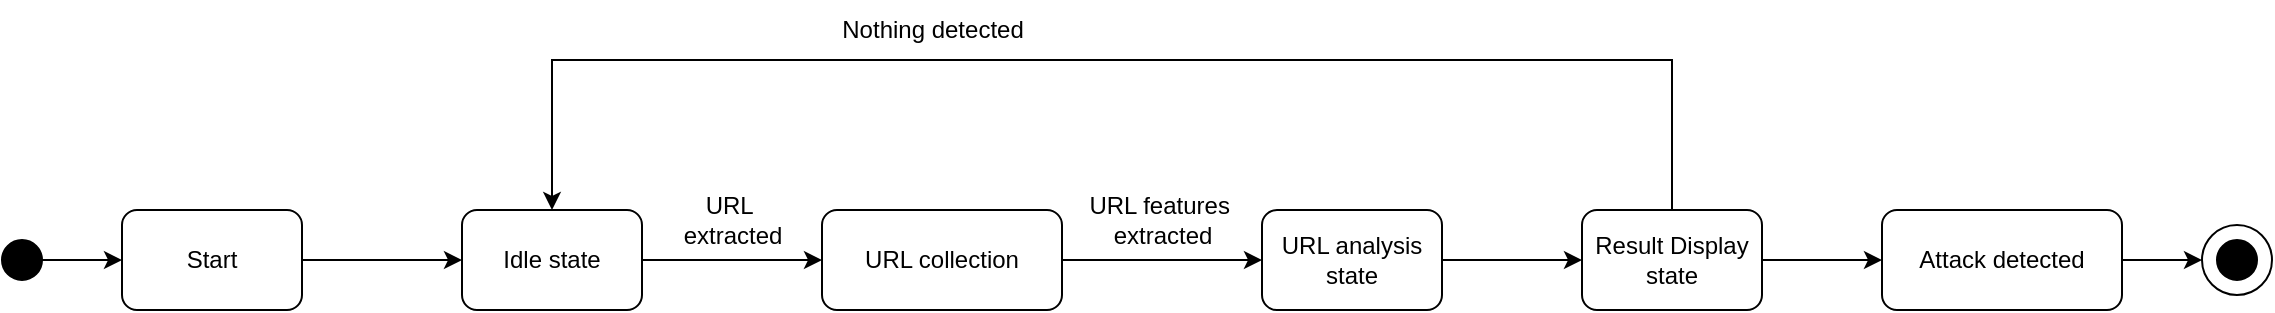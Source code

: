 <mxfile version="21.7.5" type="github">
  <diagram name="Page-1" id="K86Q018jVMk-SkRq72Tm">
    <mxGraphModel dx="1317" dy="426" grid="1" gridSize="10" guides="1" tooltips="1" connect="1" arrows="1" fold="1" page="1" pageScale="1" pageWidth="850" pageHeight="1100" math="0" shadow="0">
      <root>
        <mxCell id="0" />
        <mxCell id="1" parent="0" />
        <mxCell id="8XjUOGt5cbRHbFkqs97W-8" style="edgeStyle=orthogonalEdgeStyle;rounded=0;orthogonalLoop=1;jettySize=auto;html=1;exitX=1;exitY=0.5;exitDx=0;exitDy=0;entryX=0;entryY=0.5;entryDx=0;entryDy=0;" edge="1" parent="1" source="8XjUOGt5cbRHbFkqs97W-1" target="8XjUOGt5cbRHbFkqs97W-3">
          <mxGeometry relative="1" as="geometry" />
        </mxCell>
        <mxCell id="8XjUOGt5cbRHbFkqs97W-1" value="" style="ellipse;whiteSpace=wrap;html=1;aspect=fixed;fillColor=#000000;" vertex="1" parent="1">
          <mxGeometry x="-40" y="140" width="20" height="20" as="geometry" />
        </mxCell>
        <mxCell id="8XjUOGt5cbRHbFkqs97W-9" style="edgeStyle=orthogonalEdgeStyle;rounded=0;orthogonalLoop=1;jettySize=auto;html=1;exitX=1;exitY=0.5;exitDx=0;exitDy=0;entryX=0;entryY=0.5;entryDx=0;entryDy=0;" edge="1" parent="1" source="8XjUOGt5cbRHbFkqs97W-3" target="8XjUOGt5cbRHbFkqs97W-4">
          <mxGeometry relative="1" as="geometry" />
        </mxCell>
        <mxCell id="8XjUOGt5cbRHbFkqs97W-3" value="Start" style="rounded=1;whiteSpace=wrap;html=1;" vertex="1" parent="1">
          <mxGeometry x="20" y="125" width="90" height="50" as="geometry" />
        </mxCell>
        <mxCell id="8XjUOGt5cbRHbFkqs97W-29" style="edgeStyle=orthogonalEdgeStyle;rounded=0;orthogonalLoop=1;jettySize=auto;html=1;exitX=1;exitY=0.5;exitDx=0;exitDy=0;entryX=0;entryY=0.5;entryDx=0;entryDy=0;" edge="1" parent="1" source="8XjUOGt5cbRHbFkqs97W-4" target="8XjUOGt5cbRHbFkqs97W-27">
          <mxGeometry relative="1" as="geometry" />
        </mxCell>
        <mxCell id="8XjUOGt5cbRHbFkqs97W-4" value="Idle state" style="rounded=1;whiteSpace=wrap;html=1;" vertex="1" parent="1">
          <mxGeometry x="190" y="125" width="90" height="50" as="geometry" />
        </mxCell>
        <mxCell id="8XjUOGt5cbRHbFkqs97W-11" style="edgeStyle=orthogonalEdgeStyle;rounded=0;orthogonalLoop=1;jettySize=auto;html=1;exitX=1;exitY=0.5;exitDx=0;exitDy=0;entryX=0;entryY=0.5;entryDx=0;entryDy=0;" edge="1" parent="1" source="8XjUOGt5cbRHbFkqs97W-5" target="8XjUOGt5cbRHbFkqs97W-6">
          <mxGeometry relative="1" as="geometry" />
        </mxCell>
        <mxCell id="8XjUOGt5cbRHbFkqs97W-5" value="URL analysis state" style="rounded=1;whiteSpace=wrap;html=1;" vertex="1" parent="1">
          <mxGeometry x="590" y="125" width="90" height="50" as="geometry" />
        </mxCell>
        <mxCell id="8XjUOGt5cbRHbFkqs97W-13" style="edgeStyle=orthogonalEdgeStyle;rounded=0;orthogonalLoop=1;jettySize=auto;html=1;exitX=1;exitY=0.5;exitDx=0;exitDy=0;entryX=0;entryY=0.5;entryDx=0;entryDy=0;" edge="1" parent="1" source="8XjUOGt5cbRHbFkqs97W-6" target="8XjUOGt5cbRHbFkqs97W-12">
          <mxGeometry relative="1" as="geometry" />
        </mxCell>
        <mxCell id="8XjUOGt5cbRHbFkqs97W-23" style="edgeStyle=orthogonalEdgeStyle;rounded=0;orthogonalLoop=1;jettySize=auto;html=1;exitX=0.5;exitY=0;exitDx=0;exitDy=0;entryX=0.5;entryY=0;entryDx=0;entryDy=0;" edge="1" parent="1" source="8XjUOGt5cbRHbFkqs97W-6" target="8XjUOGt5cbRHbFkqs97W-4">
          <mxGeometry relative="1" as="geometry">
            <Array as="points">
              <mxPoint x="795" y="50" />
              <mxPoint x="235" y="50" />
            </Array>
          </mxGeometry>
        </mxCell>
        <mxCell id="8XjUOGt5cbRHbFkqs97W-6" value="Result Display state" style="rounded=1;whiteSpace=wrap;html=1;" vertex="1" parent="1">
          <mxGeometry x="750" y="125" width="90" height="50" as="geometry" />
        </mxCell>
        <mxCell id="8XjUOGt5cbRHbFkqs97W-22" style="edgeStyle=orthogonalEdgeStyle;rounded=0;orthogonalLoop=1;jettySize=auto;html=1;exitX=1;exitY=0.5;exitDx=0;exitDy=0;entryX=0;entryY=0.5;entryDx=0;entryDy=0;" edge="1" parent="1" source="8XjUOGt5cbRHbFkqs97W-12" target="8XjUOGt5cbRHbFkqs97W-16">
          <mxGeometry relative="1" as="geometry" />
        </mxCell>
        <mxCell id="8XjUOGt5cbRHbFkqs97W-12" value="Attack detected" style="rounded=1;whiteSpace=wrap;html=1;" vertex="1" parent="1">
          <mxGeometry x="900" y="125" width="120" height="50" as="geometry" />
        </mxCell>
        <mxCell id="8XjUOGt5cbRHbFkqs97W-16" value="" style="ellipse;whiteSpace=wrap;html=1;aspect=fixed;" vertex="1" parent="1">
          <mxGeometry x="1060" y="132.5" width="35" height="35" as="geometry" />
        </mxCell>
        <mxCell id="8XjUOGt5cbRHbFkqs97W-17" value="" style="ellipse;whiteSpace=wrap;html=1;aspect=fixed;strokeColor=#000000;fillColor=#000000;" vertex="1" parent="1">
          <mxGeometry x="1067.5" y="140" width="20" height="20" as="geometry" />
        </mxCell>
        <mxCell id="8XjUOGt5cbRHbFkqs97W-24" value="Nothing detected" style="text;html=1;align=center;verticalAlign=middle;resizable=0;points=[];autosize=1;strokeColor=none;fillColor=none;" vertex="1" parent="1">
          <mxGeometry x="370" y="20" width="110" height="30" as="geometry" />
        </mxCell>
        <mxCell id="8XjUOGt5cbRHbFkqs97W-28" style="edgeStyle=orthogonalEdgeStyle;rounded=0;orthogonalLoop=1;jettySize=auto;html=1;exitX=1;exitY=0.5;exitDx=0;exitDy=0;" edge="1" parent="1" source="8XjUOGt5cbRHbFkqs97W-27" target="8XjUOGt5cbRHbFkqs97W-5">
          <mxGeometry relative="1" as="geometry" />
        </mxCell>
        <mxCell id="8XjUOGt5cbRHbFkqs97W-27" value="URL collection" style="rounded=1;whiteSpace=wrap;html=1;" vertex="1" parent="1">
          <mxGeometry x="370" y="125" width="120" height="50" as="geometry" />
        </mxCell>
        <mxCell id="8XjUOGt5cbRHbFkqs97W-30" value="URL&amp;nbsp;&lt;br&gt;extracted" style="text;html=1;align=center;verticalAlign=middle;resizable=0;points=[];autosize=1;strokeColor=none;fillColor=none;" vertex="1" parent="1">
          <mxGeometry x="290" y="110" width="70" height="40" as="geometry" />
        </mxCell>
        <mxCell id="8XjUOGt5cbRHbFkqs97W-31" value="URL features&amp;nbsp;&lt;br&gt;extracted" style="text;html=1;align=center;verticalAlign=middle;resizable=0;points=[];autosize=1;strokeColor=none;fillColor=none;" vertex="1" parent="1">
          <mxGeometry x="490" y="110" width="100" height="40" as="geometry" />
        </mxCell>
      </root>
    </mxGraphModel>
  </diagram>
</mxfile>
